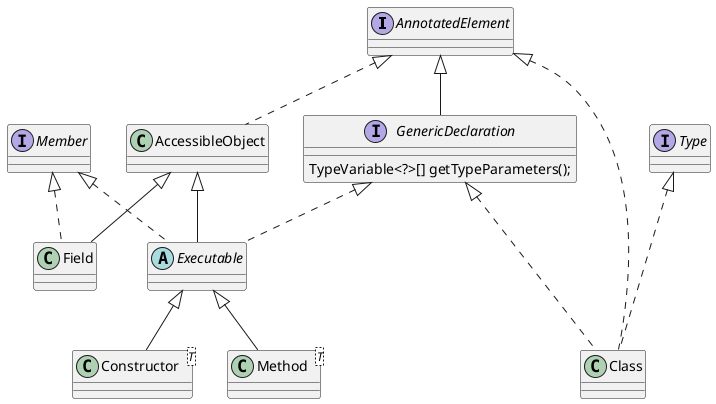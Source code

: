 @startuml


together {
interface AnnotatedElement{}
interface GenericDeclaration{
TypeVariable<?>[] getTypeParameters();
}

interface Member{}
class AccessibleObject{}

abstract class Executable {}
class Constructor<T>{}
class Method<T>{}
class Field{}

class Class{}
interface Type{}

}



AnnotatedElement<|--GenericDeclaration
AnnotatedElement <|.. AccessibleObject

AccessibleObject<|--Executable
Member<|..Executable
GenericDeclaration<|..Executable

Executable<|-- Constructor
Executable<|-- Method
AccessibleObject<|--Field
Member<|..Field
Type<|...Class
GenericDeclaration<|...Class
AnnotatedElement<|...Class



@enduml
